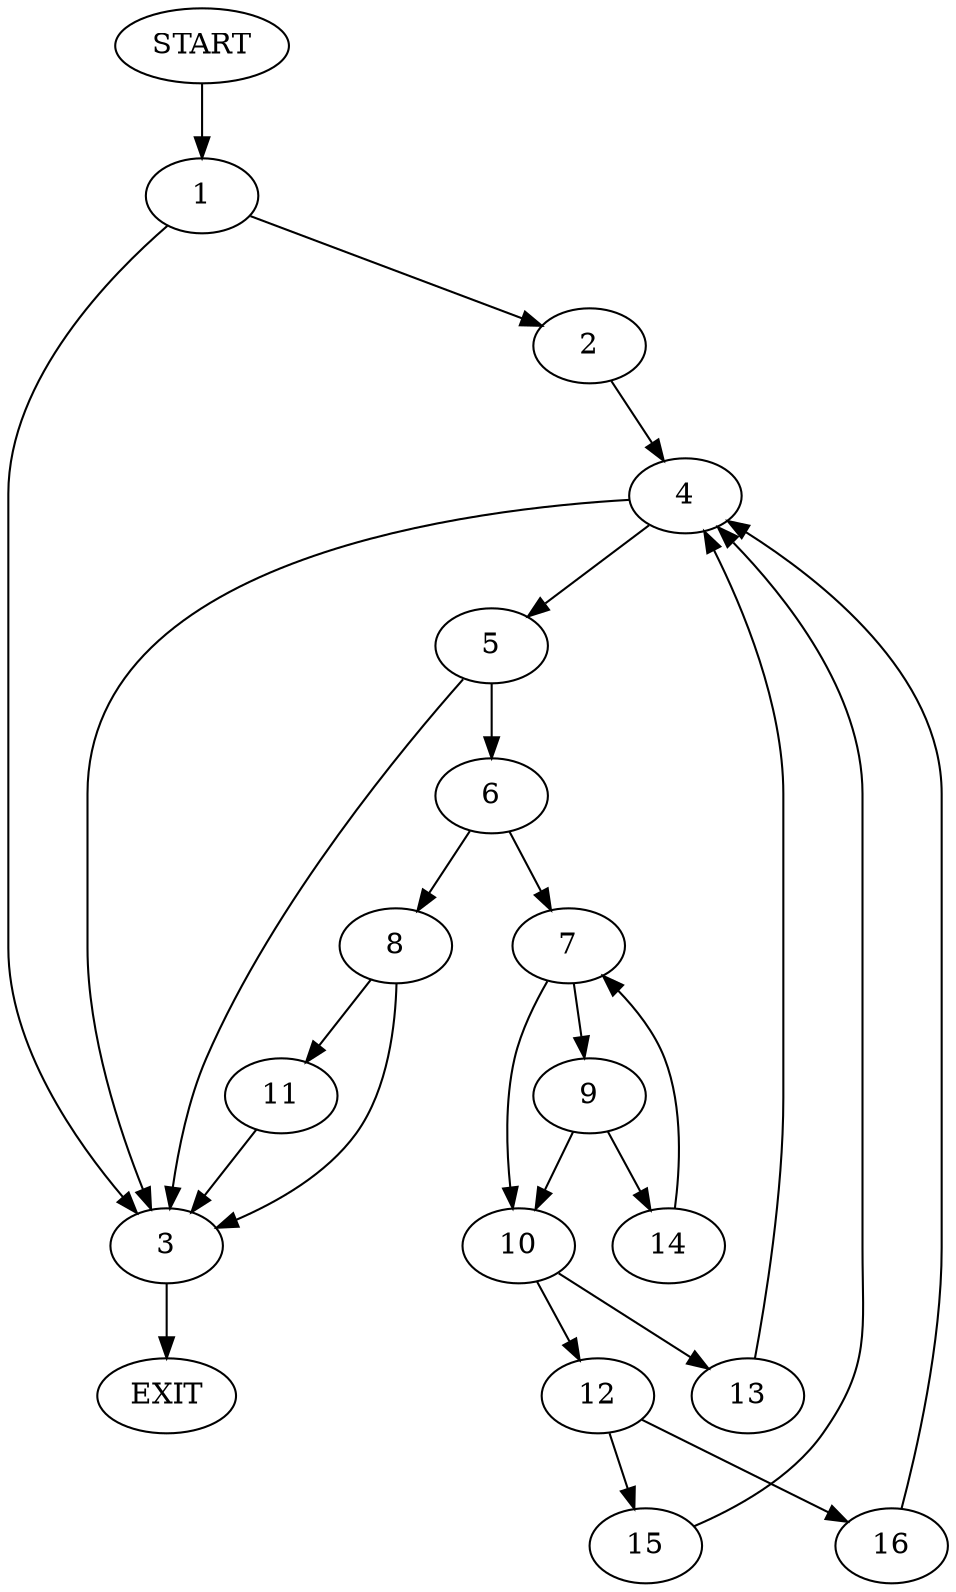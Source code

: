 digraph {
0 [label="START"];
1;
2;
3;
4;
5;
6;
7;
8;
9;
10;
11;
12;
13;
14;
15;
16;
17 [label="EXIT"];
0 -> 1;
1 -> 2;
1 -> 3;
3 -> 17;
2 -> 4;
4 -> 3;
4 -> 5;
5 -> 6;
5 -> 3;
6 -> 7;
6 -> 8;
7 -> 9;
7 -> 10;
8 -> 11;
8 -> 3;
11 -> 3;
10 -> 12;
10 -> 13;
9 -> 14;
9 -> 10;
14 -> 7;
13 -> 4;
12 -> 15;
12 -> 16;
16 -> 4;
15 -> 4;
}